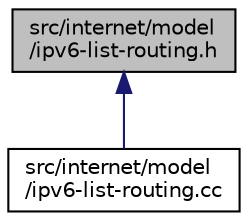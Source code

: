 digraph "src/internet/model/ipv6-list-routing.h"
{
 // LATEX_PDF_SIZE
  edge [fontname="Helvetica",fontsize="10",labelfontname="Helvetica",labelfontsize="10"];
  node [fontname="Helvetica",fontsize="10",shape=record];
  Node1 [label="src/internet/model\l/ipv6-list-routing.h",height=0.2,width=0.4,color="black", fillcolor="grey75", style="filled", fontcolor="black",tooltip=" "];
  Node1 -> Node2 [dir="back",color="midnightblue",fontsize="10",style="solid",fontname="Helvetica"];
  Node2 [label="src/internet/model\l/ipv6-list-routing.cc",height=0.2,width=0.4,color="black", fillcolor="white", style="filled",URL="$ipv6-list-routing_8cc.html",tooltip=" "];
}
